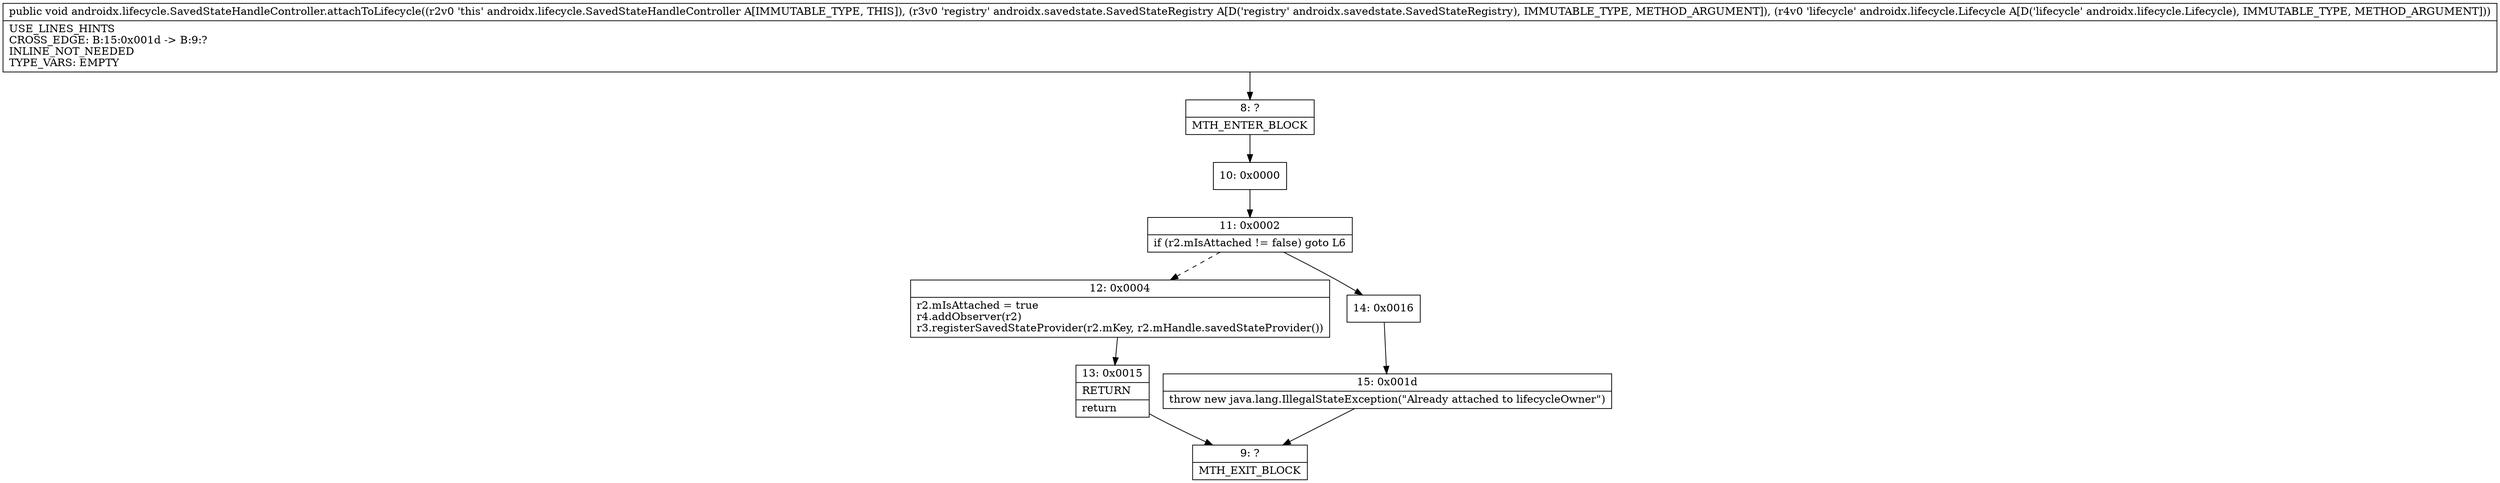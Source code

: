 digraph "CFG forandroidx.lifecycle.SavedStateHandleController.attachToLifecycle(Landroidx\/savedstate\/SavedStateRegistry;Landroidx\/lifecycle\/Lifecycle;)V" {
Node_8 [shape=record,label="{8\:\ ?|MTH_ENTER_BLOCK\l}"];
Node_10 [shape=record,label="{10\:\ 0x0000}"];
Node_11 [shape=record,label="{11\:\ 0x0002|if (r2.mIsAttached != false) goto L6\l}"];
Node_12 [shape=record,label="{12\:\ 0x0004|r2.mIsAttached = true\lr4.addObserver(r2)\lr3.registerSavedStateProvider(r2.mKey, r2.mHandle.savedStateProvider())\l}"];
Node_13 [shape=record,label="{13\:\ 0x0015|RETURN\l|return\l}"];
Node_9 [shape=record,label="{9\:\ ?|MTH_EXIT_BLOCK\l}"];
Node_14 [shape=record,label="{14\:\ 0x0016}"];
Node_15 [shape=record,label="{15\:\ 0x001d|throw new java.lang.IllegalStateException(\"Already attached to lifecycleOwner\")\l}"];
MethodNode[shape=record,label="{public void androidx.lifecycle.SavedStateHandleController.attachToLifecycle((r2v0 'this' androidx.lifecycle.SavedStateHandleController A[IMMUTABLE_TYPE, THIS]), (r3v0 'registry' androidx.savedstate.SavedStateRegistry A[D('registry' androidx.savedstate.SavedStateRegistry), IMMUTABLE_TYPE, METHOD_ARGUMENT]), (r4v0 'lifecycle' androidx.lifecycle.Lifecycle A[D('lifecycle' androidx.lifecycle.Lifecycle), IMMUTABLE_TYPE, METHOD_ARGUMENT]))  | USE_LINES_HINTS\lCROSS_EDGE: B:15:0x001d \-\> B:9:?\lINLINE_NOT_NEEDED\lTYPE_VARS: EMPTY\l}"];
MethodNode -> Node_8;Node_8 -> Node_10;
Node_10 -> Node_11;
Node_11 -> Node_12[style=dashed];
Node_11 -> Node_14;
Node_12 -> Node_13;
Node_13 -> Node_9;
Node_14 -> Node_15;
Node_15 -> Node_9;
}

